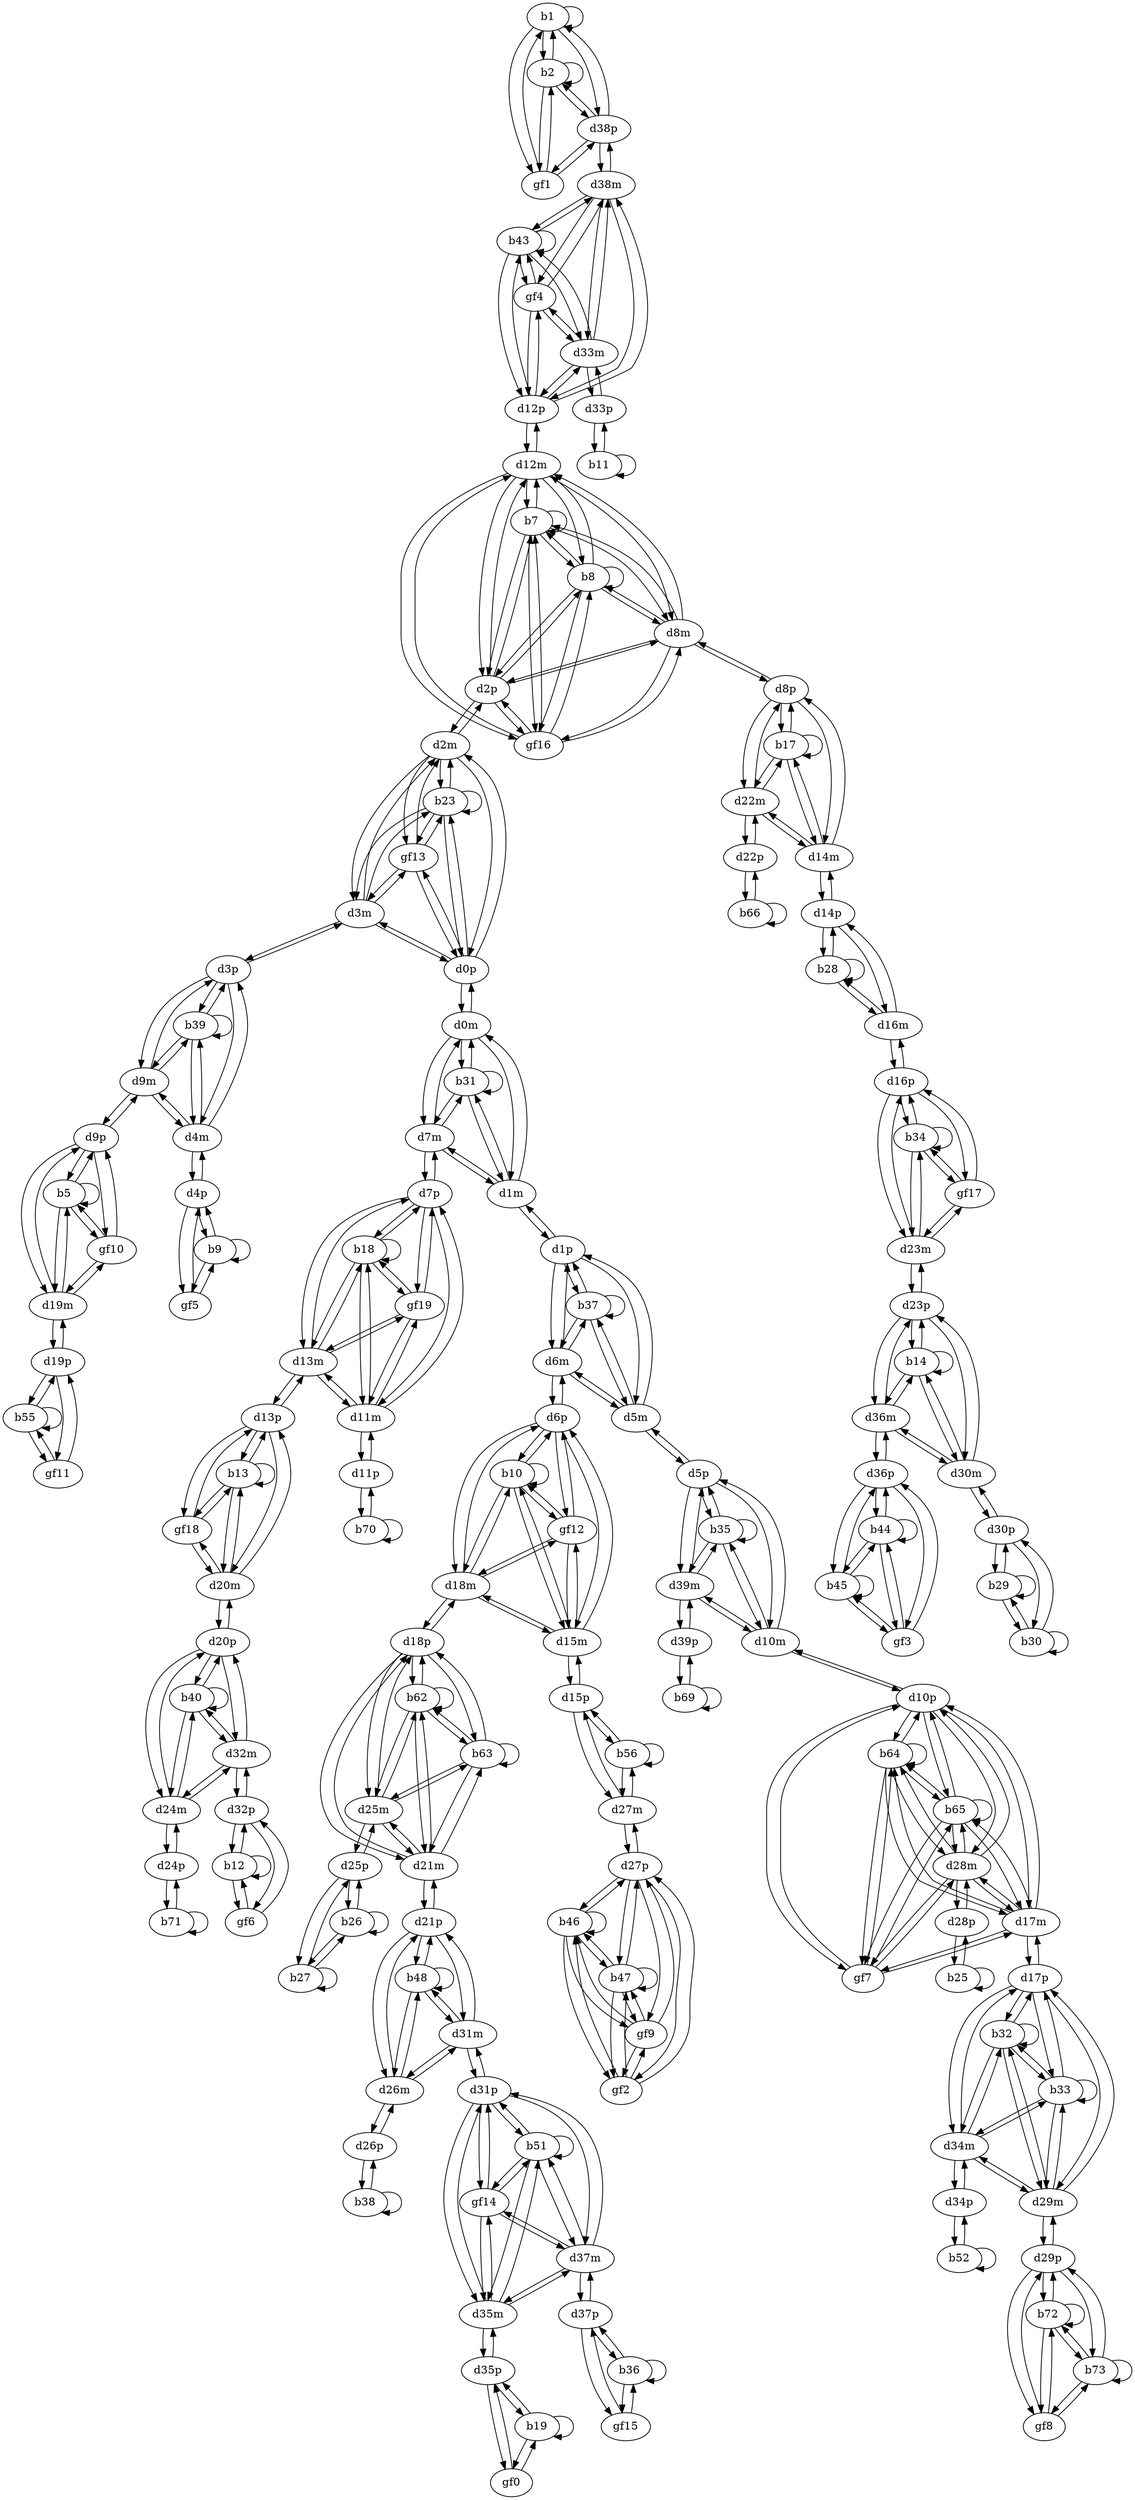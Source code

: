 digraph G {
  b1;
  b2;
  gf1;
  b5;
  gf10;
  b7;
  b8;
  gf16;
  b9;
  gf5;
  b10;
  gf12;
  b11;
  b12;
  gf6;
  b13;
  gf18;
  b14;
  b17;
  b18;
  gf19;
  b19;
  gf0;
  b23;
  gf13;
  b25;
  b26;
  b27;
  b28;
  b29;
  b30;
  b31;
  b32;
  b33;
  b34;
  gf17;
  b35;
  b36;
  gf15;
  b37;
  b38;
  b39;
  b40;
  b43;
  gf4;
  b44;
  b45;
  gf3;
  b46;
  b47;
  gf2;
  gf9;
  b48;
  b51;
  gf14;
  b52;
  b55;
  gf11;
  b56;
  b62;
  b63;
  b64;
  b65;
  gf7;
  b66;
  b69;
  b70;
  b71;
  b72;
  b73;
  gf8;
  d0m;
  d0p;
  d1m;
  d1p;
  d2m;
  d2p;
  d3m;
  d3p;
  d4m;
  d4p;
  d5m;
  d5p;
  d6m;
  d6p;
  d7m;
  d7p;
  d8m;
  d8p;
  d9m;
  d9p;
  d10m;
  d10p;
  d11m;
  d11p;
  d12m;
  d12p;
  d13m;
  d13p;
  d14m;
  d14p;
  d15m;
  d15p;
  d16m;
  d16p;
  d17m;
  d17p;
  d18m;
  d18p;
  d19m;
  d19p;
  d20m;
  d20p;
  d21m;
  d21p;
  d22m;
  d22p;
  d23m;
  d23p;
  d24m;
  d24p;
  d25m;
  d25p;
  d26m;
  d26p;
  d27m;
  d27p;
  d28m;
  d28p;
  d29m;
  d29p;
  d30m;
  d30p;
  d31m;
  d31p;
  d32m;
  d32p;
  d33m;
  d33p;
  d34m;
  d34p;
  d35m;
  d35p;
  d36m;
  d36p;
  d37m;
  d37p;
  d38m;
  d38p;
  d39m;
  d39p;
  b1 -> b1;
  b1 -> b2;
  b1 -> gf1;
  b2 -> b1;
  b2 -> b2;
  b2 -> gf1;
  gf1 -> b1;
  gf1 -> b2;
  b5 -> b5;
  b5 -> gf10;
  gf10 -> b5;
  b7 -> b7;
  b7 -> b8;
  b7 -> gf16;
  b8 -> b7;
  b8 -> b8;
  b8 -> gf16;
  gf16 -> b7;
  gf16 -> b8;
  b9 -> b9;
  b9 -> gf5;
  gf5 -> b9;
  b10 -> b10;
  b10 -> gf12;
  gf12 -> b10;
  b11 -> b11;
  b12 -> b12;
  b12 -> gf6;
  gf6 -> b12;
  b13 -> b13;
  b13 -> gf18;
  gf18 -> b13;
  b14 -> b14;
  b17 -> b17;
  b18 -> b18;
  b18 -> gf19;
  gf19 -> b18;
  b19 -> b19;
  b19 -> gf0;
  gf0 -> b19;
  b23 -> b23;
  b23 -> gf13;
  gf13 -> b23;
  b25 -> b25;
  b26 -> b26;
  b26 -> b27;
  b27 -> b26;
  b27 -> b27;
  b28 -> b28;
  b29 -> b29;
  b29 -> b30;
  b30 -> b29;
  b30 -> b30;
  b31 -> b31;
  b32 -> b32;
  b32 -> b33;
  b33 -> b32;
  b33 -> b33;
  b34 -> b34;
  b34 -> gf17;
  gf17 -> b34;
  b35 -> b35;
  b36 -> b36;
  b36 -> gf15;
  gf15 -> b36;
  b37 -> b37;
  b38 -> b38;
  b39 -> b39;
  b40 -> b40;
  b43 -> b43;
  b43 -> gf4;
  gf4 -> b43;
  b44 -> b44;
  b44 -> b45;
  b44 -> gf3;
  b45 -> b44;
  b45 -> b45;
  b45 -> gf3;
  gf3 -> b44;
  gf3 -> b45;
  b46 -> b46;
  b46 -> b47;
  b46 -> gf2;
  b46 -> gf9;
  b47 -> b46;
  b47 -> b47;
  b47 -> gf2;
  b47 -> gf9;
  gf2 -> b46;
  gf2 -> b47;
  gf2 -> gf9;
  gf9 -> b46;
  gf9 -> b47;
  gf9 -> gf2;
  b48 -> b48;
  b51 -> b51;
  b51 -> gf14;
  gf14 -> b51;
  b52 -> b52;
  b55 -> b55;
  b55 -> gf11;
  gf11 -> b55;
  b56 -> b56;
  b62 -> b62;
  b62 -> b63;
  b63 -> b62;
  b63 -> b63;
  b64 -> b64;
  b64 -> b65;
  b64 -> gf7;
  b65 -> b64;
  b65 -> b65;
  b65 -> gf7;
  gf7 -> b64;
  gf7 -> b65;
  b66 -> b66;
  b69 -> b69;
  b70 -> b70;
  b71 -> b71;
  b72 -> b72;
  b72 -> b73;
  b72 -> gf8;
  b73 -> b72;
  b73 -> b73;
  b73 -> gf8;
  gf8 -> b72;
  gf8 -> b73;
  d0m -> d0p;
  d0p -> d0m;
  b31 -> d0m;
  d0m -> b31;
  b23 -> d0p;
  d0p -> b23;
  gf13 -> d0p;
  d0p -> gf13;
  d1m -> d1p;
  d1p -> d1m;
  b31 -> d1m;
  d1m -> b31;
  b37 -> d1p;
  d1p -> b37;
  d2m -> d2p;
  d2p -> d2m;
  b23 -> d2m;
  d2m -> b23;
  gf13 -> d2m;
  d2m -> gf13;
  b7 -> d2p;
  d2p -> b7;
  b8 -> d2p;
  d2p -> b8;
  gf16 -> d2p;
  d2p -> gf16;
  d3m -> d3p;
  d3p -> d3m;
  b23 -> d3m;
  d3m -> b23;
  gf13 -> d3m;
  d3m -> gf13;
  b39 -> d3p;
  d3p -> b39;
  d4m -> d4p;
  d4p -> d4m;
  b39 -> d4m;
  d4m -> b39;
  b9 -> d4p;
  d4p -> b9;
  gf5 -> d4p;
  d4p -> gf5;
  d5m -> d5p;
  d5p -> d5m;
  b37 -> d5m;
  d5m -> b37;
  b35 -> d5p;
  d5p -> b35;
  d6m -> d6p;
  d6p -> d6m;
  b37 -> d6m;
  d6m -> b37;
  b10 -> d6p;
  d6p -> b10;
  gf12 -> d6p;
  d6p -> gf12;
  d7m -> d7p;
  d7p -> d7m;
  b31 -> d7m;
  d7m -> b31;
  b18 -> d7p;
  d7p -> b18;
  gf19 -> d7p;
  d7p -> gf19;
  d8m -> d8p;
  d8p -> d8m;
  b7 -> d8m;
  d8m -> b7;
  b8 -> d8m;
  d8m -> b8;
  gf16 -> d8m;
  d8m -> gf16;
  b17 -> d8p;
  d8p -> b17;
  d9m -> d9p;
  d9p -> d9m;
  b39 -> d9m;
  d9m -> b39;
  b5 -> d9p;
  d9p -> b5;
  gf10 -> d9p;
  d9p -> gf10;
  d10m -> d10p;
  d10p -> d10m;
  b35 -> d10m;
  d10m -> b35;
  b64 -> d10p;
  d10p -> b64;
  b65 -> d10p;
  d10p -> b65;
  gf7 -> d10p;
  d10p -> gf7;
  d11m -> d11p;
  d11p -> d11m;
  b18 -> d11m;
  d11m -> b18;
  gf19 -> d11m;
  d11m -> gf19;
  b70 -> d11p;
  d11p -> b70;
  d12m -> d12p;
  d12p -> d12m;
  b7 -> d12m;
  d12m -> b7;
  b8 -> d12m;
  d12m -> b8;
  gf16 -> d12m;
  d12m -> gf16;
  b43 -> d12p;
  d12p -> b43;
  gf4 -> d12p;
  d12p -> gf4;
  d13m -> d13p;
  d13p -> d13m;
  b18 -> d13m;
  d13m -> b18;
  gf19 -> d13m;
  d13m -> gf19;
  b13 -> d13p;
  d13p -> b13;
  gf18 -> d13p;
  d13p -> gf18;
  d14m -> d14p;
  d14p -> d14m;
  b17 -> d14m;
  d14m -> b17;
  b28 -> d14p;
  d14p -> b28;
  d15m -> d15p;
  d15p -> d15m;
  b10 -> d15m;
  d15m -> b10;
  gf12 -> d15m;
  d15m -> gf12;
  b56 -> d15p;
  d15p -> b56;
  d16m -> d16p;
  d16p -> d16m;
  b28 -> d16m;
  d16m -> b28;
  b34 -> d16p;
  d16p -> b34;
  gf17 -> d16p;
  d16p -> gf17;
  d17m -> d17p;
  d17p -> d17m;
  b64 -> d17m;
  d17m -> b64;
  b65 -> d17m;
  d17m -> b65;
  gf7 -> d17m;
  d17m -> gf7;
  b32 -> d17p;
  d17p -> b32;
  b33 -> d17p;
  d17p -> b33;
  d18m -> d18p;
  d18p -> d18m;
  b10 -> d18m;
  d18m -> b10;
  gf12 -> d18m;
  d18m -> gf12;
  b62 -> d18p;
  d18p -> b62;
  b63 -> d18p;
  d18p -> b63;
  d19m -> d19p;
  d19p -> d19m;
  b5 -> d19m;
  d19m -> b5;
  gf10 -> d19m;
  d19m -> gf10;
  b55 -> d19p;
  d19p -> b55;
  gf11 -> d19p;
  d19p -> gf11;
  d20m -> d20p;
  d20p -> d20m;
  b13 -> d20m;
  d20m -> b13;
  gf18 -> d20m;
  d20m -> gf18;
  b40 -> d20p;
  d20p -> b40;
  d21m -> d21p;
  d21p -> d21m;
  b62 -> d21m;
  d21m -> b62;
  b63 -> d21m;
  d21m -> b63;
  b48 -> d21p;
  d21p -> b48;
  d22m -> d22p;
  d22p -> d22m;
  b17 -> d22m;
  d22m -> b17;
  b66 -> d22p;
  d22p -> b66;
  d23m -> d23p;
  d23p -> d23m;
  b34 -> d23m;
  d23m -> b34;
  gf17 -> d23m;
  d23m -> gf17;
  b14 -> d23p;
  d23p -> b14;
  d24m -> d24p;
  d24p -> d24m;
  b40 -> d24m;
  d24m -> b40;
  b71 -> d24p;
  d24p -> b71;
  d25m -> d25p;
  d25p -> d25m;
  b62 -> d25m;
  d25m -> b62;
  b63 -> d25m;
  d25m -> b63;
  b26 -> d25p;
  d25p -> b26;
  b27 -> d25p;
  d25p -> b27;
  d26m -> d26p;
  d26p -> d26m;
  b48 -> d26m;
  d26m -> b48;
  b38 -> d26p;
  d26p -> b38;
  d27m -> d27p;
  d27p -> d27m;
  b56 -> d27m;
  d27m -> b56;
  b46 -> d27p;
  d27p -> b46;
  b47 -> d27p;
  d27p -> b47;
  gf2 -> d27p;
  d27p -> gf2;
  gf9 -> d27p;
  d27p -> gf9;
  d28m -> d28p;
  d28p -> d28m;
  b64 -> d28m;
  d28m -> b64;
  b65 -> d28m;
  d28m -> b65;
  gf7 -> d28m;
  d28m -> gf7;
  b25 -> d28p;
  d28p -> b25;
  d29m -> d29p;
  d29p -> d29m;
  b32 -> d29m;
  d29m -> b32;
  b33 -> d29m;
  d29m -> b33;
  b72 -> d29p;
  d29p -> b72;
  b73 -> d29p;
  d29p -> b73;
  gf8 -> d29p;
  d29p -> gf8;
  d30m -> d30p;
  d30p -> d30m;
  b14 -> d30m;
  d30m -> b14;
  b29 -> d30p;
  d30p -> b29;
  b30 -> d30p;
  d30p -> b30;
  d31m -> d31p;
  d31p -> d31m;
  b48 -> d31m;
  d31m -> b48;
  b51 -> d31p;
  d31p -> b51;
  gf14 -> d31p;
  d31p -> gf14;
  d32m -> d32p;
  d32p -> d32m;
  b40 -> d32m;
  d32m -> b40;
  b12 -> d32p;
  d32p -> b12;
  gf6 -> d32p;
  d32p -> gf6;
  d33m -> d33p;
  d33p -> d33m;
  b43 -> d33m;
  d33m -> b43;
  gf4 -> d33m;
  d33m -> gf4;
  b11 -> d33p;
  d33p -> b11;
  d34m -> d34p;
  d34p -> d34m;
  b32 -> d34m;
  d34m -> b32;
  b33 -> d34m;
  d34m -> b33;
  b52 -> d34p;
  d34p -> b52;
  d35m -> d35p;
  d35p -> d35m;
  b51 -> d35m;
  d35m -> b51;
  gf14 -> d35m;
  d35m -> gf14;
  b19 -> d35p;
  d35p -> b19;
  gf0 -> d35p;
  d35p -> gf0;
  d36m -> d36p;
  d36p -> d36m;
  b14 -> d36m;
  d36m -> b14;
  b44 -> d36p;
  d36p -> b44;
  b45 -> d36p;
  d36p -> b45;
  gf3 -> d36p;
  d36p -> gf3;
  d37m -> d37p;
  d37p -> d37m;
  b51 -> d37m;
  d37m -> b51;
  gf14 -> d37m;
  d37m -> gf14;
  b36 -> d37p;
  d37p -> b36;
  gf15 -> d37p;
  d37p -> gf15;
  d38m -> d38p;
  d38p -> d38m;
  b43 -> d38m;
  d38m -> b43;
  gf4 -> d38m;
  d38m -> gf4;
  b1 -> d38p;
  d38p -> b1;
  b2 -> d38p;
  d38p -> b2;
  gf1 -> d38p;
  d38p -> gf1;
  d39m -> d39p;
  d39p -> d39m;
  b35 -> d39m;
  d39m -> b35;
  b69 -> d39p;
  d39p -> b69;
  d9p -> d19m;
  d19m -> d9p;
  d2p -> d8m;
  d2p -> d12m;
  d8m -> d2p;
  d8m -> d12m;
  d12m -> d2p;
  d12m -> d8m;
  d6p -> d15m;
  d6p -> d18m;
  d15m -> d6p;
  d15m -> d18m;
  d18m -> d6p;
  d18m -> d15m;
  d13p -> d20m;
  d20m -> d13p;
  d23p -> d30m;
  d23p -> d36m;
  d30m -> d23p;
  d30m -> d36m;
  d36m -> d23p;
  d36m -> d30m;
  d8p -> d14m;
  d8p -> d22m;
  d14m -> d8p;
  d14m -> d22m;
  d22m -> d8p;
  d22m -> d14m;
  d7p -> d11m;
  d7p -> d13m;
  d11m -> d7p;
  d11m -> d13m;
  d13m -> d7p;
  d13m -> d11m;
  d0p -> d2m;
  d0p -> d3m;
  d2m -> d0p;
  d2m -> d3m;
  d3m -> d0p;
  d3m -> d2m;
  d14p -> d16m;
  d16m -> d14p;
  d0m -> d1m;
  d0m -> d7m;
  d1m -> d0m;
  d1m -> d7m;
  d7m -> d0m;
  d7m -> d1m;
  d17p -> d29m;
  d17p -> d34m;
  d29m -> d17p;
  d29m -> d34m;
  d34m -> d17p;
  d34m -> d29m;
  d16p -> d23m;
  d23m -> d16p;
  d5p -> d10m;
  d5p -> d39m;
  d10m -> d5p;
  d10m -> d39m;
  d39m -> d5p;
  d39m -> d10m;
  d1p -> d5m;
  d1p -> d6m;
  d5m -> d1p;
  d5m -> d6m;
  d6m -> d1p;
  d6m -> d5m;
  d3p -> d4m;
  d3p -> d9m;
  d4m -> d3p;
  d4m -> d9m;
  d9m -> d3p;
  d9m -> d4m;
  d20p -> d24m;
  d20p -> d32m;
  d24m -> d20p;
  d24m -> d32m;
  d32m -> d20p;
  d32m -> d24m;
  d12p -> d33m;
  d12p -> d38m;
  d33m -> d12p;
  d33m -> d38m;
  d38m -> d12p;
  d38m -> d33m;
  d21p -> d26m;
  d21p -> d31m;
  d26m -> d21p;
  d26m -> d31m;
  d31m -> d21p;
  d31m -> d26m;
  d31p -> d35m;
  d31p -> d37m;
  d35m -> d31p;
  d35m -> d37m;
  d37m -> d31p;
  d37m -> d35m;
  d15p -> d27m;
  d27m -> d15p;
  d18p -> d21m;
  d18p -> d25m;
  d21m -> d18p;
  d21m -> d25m;
  d25m -> d18p;
  d25m -> d21m;
  d10p -> d17m;
  d10p -> d28m;
  d17m -> d10p;
  d17m -> d28m;
  d28m -> d10p;
  d28m -> d17m;
}
